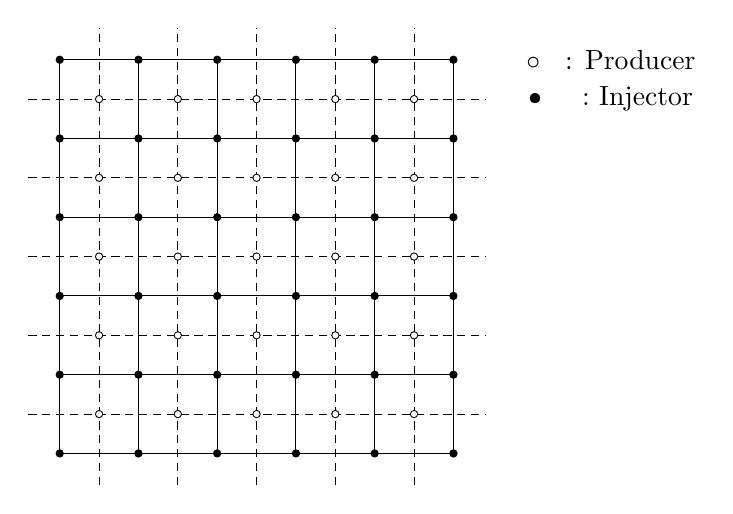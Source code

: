 \begin{tikzpicture}
\draw (0,0) grid (5,5);
\draw[densely dashed, shift={(-.5,-.5)}] (.1,.1) grid (5.9,5.9);
\draw[line width=3pt, line cap=round, dash pattern=on 0pt off 1cm](0,0) grid (5,5);
\draw[shift={(-.5,-.5)}, double, double distance=2.2pt, line cap=round, dash pattern=on 0pt off 1cm] (1,1) grid (5,5);
	\node at (7,5) {$\circ$ \hspace{0.2cm}: Producer};
	\node at (7,4.5) {\textbullet \hspace{0.5cm}: Injector};
\end{tikzpicture}
